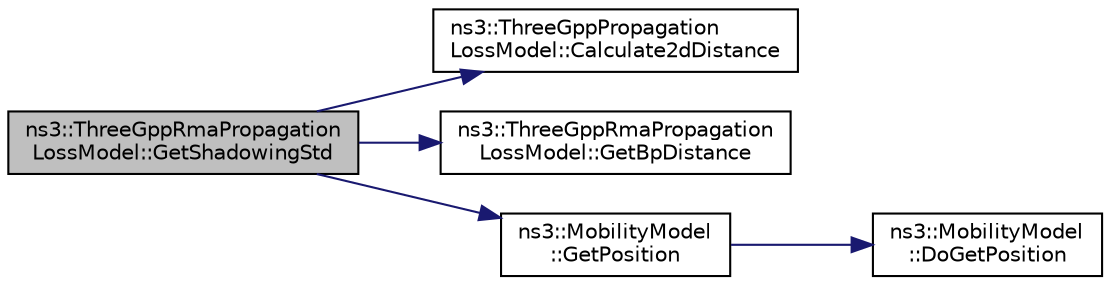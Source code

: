 digraph "ns3::ThreeGppRmaPropagationLossModel::GetShadowingStd"
{
 // LATEX_PDF_SIZE
  edge [fontname="Helvetica",fontsize="10",labelfontname="Helvetica",labelfontsize="10"];
  node [fontname="Helvetica",fontsize="10",shape=record];
  rankdir="LR";
  Node1 [label="ns3::ThreeGppRmaPropagation\lLossModel::GetShadowingStd",height=0.2,width=0.4,color="black", fillcolor="grey75", style="filled", fontcolor="black",tooltip="Returns the shadow fading standard deviation."];
  Node1 -> Node2 [color="midnightblue",fontsize="10",style="solid",fontname="Helvetica"];
  Node2 [label="ns3::ThreeGppPropagation\lLossModel::Calculate2dDistance",height=0.2,width=0.4,color="black", fillcolor="white", style="filled",URL="$classns3_1_1_three_gpp_propagation_loss_model.html#a4ff4d2e1f896a2f82db24de9899980a8",tooltip="Computes the 2D distance between two 3D vectors."];
  Node1 -> Node3 [color="midnightblue",fontsize="10",style="solid",fontname="Helvetica"];
  Node3 [label="ns3::ThreeGppRmaPropagation\lLossModel::GetBpDistance",height=0.2,width=0.4,color="black", fillcolor="white", style="filled",URL="$classns3_1_1_three_gpp_rma_propagation_loss_model.html#ad574281f5b47e13ed5fdddbacf4bab7e",tooltip="Computes the breakpoint distance for the RMa scenario."];
  Node1 -> Node4 [color="midnightblue",fontsize="10",style="solid",fontname="Helvetica"];
  Node4 [label="ns3::MobilityModel\l::GetPosition",height=0.2,width=0.4,color="black", fillcolor="white", style="filled",URL="$classns3_1_1_mobility_model.html#aee61a90f5598aea280747cf96f3ee853",tooltip=" "];
  Node4 -> Node5 [color="midnightblue",fontsize="10",style="solid",fontname="Helvetica"];
  Node5 [label="ns3::MobilityModel\l::DoGetPosition",height=0.2,width=0.4,color="black", fillcolor="white", style="filled",URL="$classns3_1_1_mobility_model.html#a518f70bd8cb78d0031f9a26572434c34",tooltip=" "];
}

